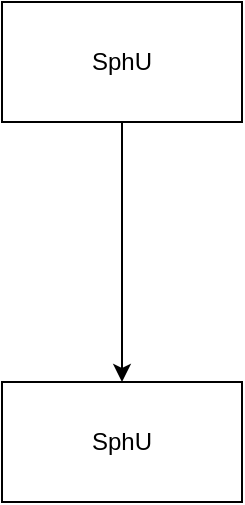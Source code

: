 <mxfile version="20.8.3" type="device"><diagram id="5IWKKuLNqF0EeJNL2qdH" name="第 1 页"><mxGraphModel dx="1382" dy="918" grid="1" gridSize="10" guides="1" tooltips="1" connect="1" arrows="1" fold="1" page="1" pageScale="1" pageWidth="827" pageHeight="1169" math="0" shadow="0"><root><mxCell id="0"/><mxCell id="1" parent="0"/><mxCell id="SsTIxsWcf3aVZrdFePvN-3" style="edgeStyle=orthogonalEdgeStyle;rounded=0;orthogonalLoop=1;jettySize=auto;html=1;" edge="1" parent="1" source="SsTIxsWcf3aVZrdFePvN-1" target="SsTIxsWcf3aVZrdFePvN-2"><mxGeometry relative="1" as="geometry"/></mxCell><mxCell id="SsTIxsWcf3aVZrdFePvN-1" value="SphU" style="rounded=0;whiteSpace=wrap;html=1;" vertex="1" parent="1"><mxGeometry x="330" y="240" width="120" height="60" as="geometry"/></mxCell><mxCell id="SsTIxsWcf3aVZrdFePvN-2" value="SphU" style="rounded=0;whiteSpace=wrap;html=1;" vertex="1" parent="1"><mxGeometry x="330" y="430" width="120" height="60" as="geometry"/></mxCell></root></mxGraphModel></diagram></mxfile>
